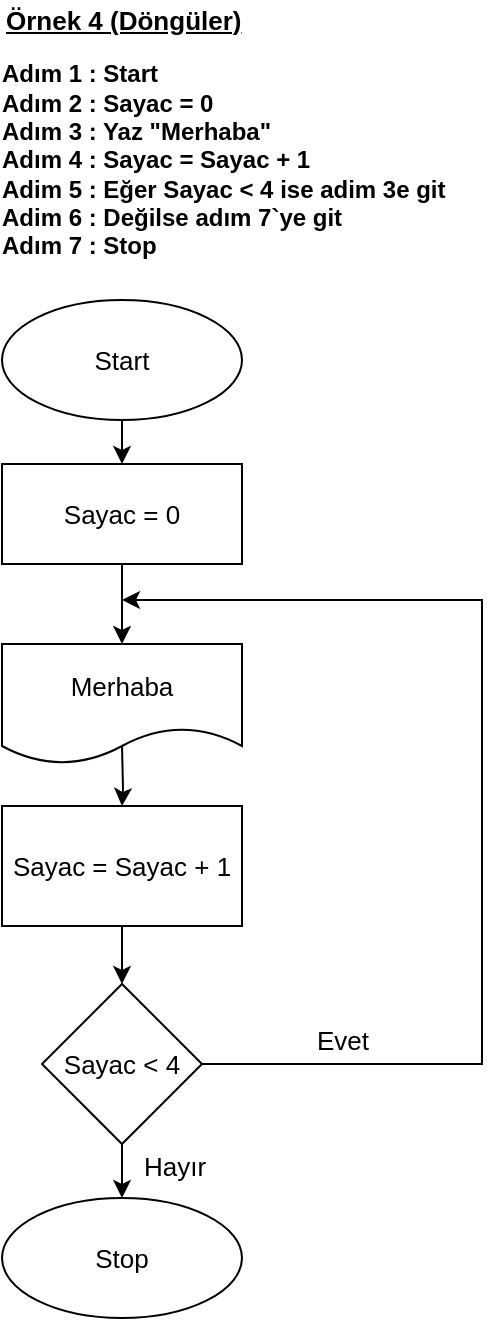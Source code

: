 <mxfile version="17.1.2" type="github">
  <diagram id="iyF59aCN2l73FjYA8MRB" name="Page-1">
    <mxGraphModel dx="420" dy="744" grid="1" gridSize="10" guides="1" tooltips="1" connect="1" arrows="1" fold="1" page="1" pageScale="1" pageWidth="850" pageHeight="1100" math="0" shadow="0">
      <root>
        <mxCell id="0" />
        <mxCell id="1" parent="0" />
        <mxCell id="tqMaTLOcbwpWtxWx3Lv_-1" value="Örnek 4 (Döngüler)&lt;br style=&quot;font-size: 13px;&quot;&gt;" style="text;html=1;align=left;verticalAlign=middle;resizable=0;points=[];autosize=1;strokeColor=none;fillColor=none;fontStyle=5;fontSize=13;" vertex="1" parent="1">
          <mxGeometry x="40" y="10" width="130" height="20" as="geometry" />
        </mxCell>
        <mxCell id="tqMaTLOcbwpWtxWx3Lv_-2" value="Adım 1 : Start&lt;br&gt;Adım 2 : Sayac = 0&lt;br&gt;Adım 3 : Yaz &quot;Merhaba&quot;&lt;br&gt;Adım 4 : Sayac = Sayac + 1&lt;br&gt;Adim 5 : Eğer Sayac &amp;lt; 4 ise adim 3e git&lt;br&gt;Adim 6 : Değilse adım 7`ye git&lt;br&gt;Adım 7 : Stop" style="text;html=1;align=left;verticalAlign=middle;resizable=0;points=[];autosize=1;strokeColor=none;fillColor=none;fontStyle=1;spacing=0;horizontal=1;" vertex="1" parent="1">
          <mxGeometry x="40" y="40" width="240" height="100" as="geometry" />
        </mxCell>
        <mxCell id="tqMaTLOcbwpWtxWx3Lv_-6" value="" style="edgeStyle=orthogonalEdgeStyle;rounded=0;orthogonalLoop=1;jettySize=auto;html=1;fontSize=13;" edge="1" parent="1" source="tqMaTLOcbwpWtxWx3Lv_-3" target="tqMaTLOcbwpWtxWx3Lv_-4">
          <mxGeometry relative="1" as="geometry" />
        </mxCell>
        <mxCell id="tqMaTLOcbwpWtxWx3Lv_-3" value="Start" style="ellipse;whiteSpace=wrap;html=1;fontSize=13;" vertex="1" parent="1">
          <mxGeometry x="40" y="160" width="120" height="60" as="geometry" />
        </mxCell>
        <mxCell id="tqMaTLOcbwpWtxWx3Lv_-8" value="" style="edgeStyle=orthogonalEdgeStyle;rounded=0;orthogonalLoop=1;jettySize=auto;html=1;fontSize=13;" edge="1" parent="1" source="tqMaTLOcbwpWtxWx3Lv_-4" target="tqMaTLOcbwpWtxWx3Lv_-7">
          <mxGeometry relative="1" as="geometry" />
        </mxCell>
        <mxCell id="tqMaTLOcbwpWtxWx3Lv_-4" value="Sayac = 0" style="rounded=0;whiteSpace=wrap;html=1;fontSize=13;" vertex="1" parent="1">
          <mxGeometry x="40" y="242" width="120" height="50" as="geometry" />
        </mxCell>
        <mxCell id="tqMaTLOcbwpWtxWx3Lv_-10" value="" style="edgeStyle=orthogonalEdgeStyle;rounded=0;orthogonalLoop=1;jettySize=auto;html=1;fontSize=13;" edge="1" parent="1" target="tqMaTLOcbwpWtxWx3Lv_-9">
          <mxGeometry relative="1" as="geometry">
            <mxPoint x="100" y="383" as="sourcePoint" />
          </mxGeometry>
        </mxCell>
        <mxCell id="tqMaTLOcbwpWtxWx3Lv_-7" value="Merhaba" style="shape=document;whiteSpace=wrap;html=1;boundedLbl=1;fontSize=13;rounded=0;" vertex="1" parent="1">
          <mxGeometry x="40" y="332" width="120" height="60" as="geometry" />
        </mxCell>
        <mxCell id="tqMaTLOcbwpWtxWx3Lv_-12" value="" style="edgeStyle=orthogonalEdgeStyle;rounded=0;orthogonalLoop=1;jettySize=auto;html=1;fontSize=13;" edge="1" parent="1" source="tqMaTLOcbwpWtxWx3Lv_-9" target="tqMaTLOcbwpWtxWx3Lv_-11">
          <mxGeometry relative="1" as="geometry" />
        </mxCell>
        <mxCell id="tqMaTLOcbwpWtxWx3Lv_-9" value="Sayac = Sayac + 1" style="whiteSpace=wrap;html=1;fontSize=13;rounded=0;" vertex="1" parent="1">
          <mxGeometry x="40" y="413" width="120" height="60" as="geometry" />
        </mxCell>
        <mxCell id="tqMaTLOcbwpWtxWx3Lv_-14" value="" style="edgeStyle=orthogonalEdgeStyle;rounded=0;orthogonalLoop=1;jettySize=auto;html=1;fontSize=13;" edge="1" parent="1" source="tqMaTLOcbwpWtxWx3Lv_-11" target="tqMaTLOcbwpWtxWx3Lv_-13">
          <mxGeometry relative="1" as="geometry" />
        </mxCell>
        <mxCell id="tqMaTLOcbwpWtxWx3Lv_-16" value="" style="edgeStyle=orthogonalEdgeStyle;rounded=0;orthogonalLoop=1;jettySize=auto;html=1;fontSize=13;" edge="1" parent="1" source="tqMaTLOcbwpWtxWx3Lv_-11">
          <mxGeometry relative="1" as="geometry">
            <mxPoint x="100" y="310" as="targetPoint" />
            <Array as="points">
              <mxPoint x="280" y="542" />
              <mxPoint x="280" y="310" />
              <mxPoint x="240" y="310" />
            </Array>
          </mxGeometry>
        </mxCell>
        <mxCell id="tqMaTLOcbwpWtxWx3Lv_-11" value="Sayac &amp;lt; 4" style="rhombus;whiteSpace=wrap;html=1;fontSize=13;rounded=0;" vertex="1" parent="1">
          <mxGeometry x="60" y="502" width="80" height="80" as="geometry" />
        </mxCell>
        <mxCell id="tqMaTLOcbwpWtxWx3Lv_-13" value="Stop" style="ellipse;whiteSpace=wrap;html=1;fontSize=13;rounded=0;" vertex="1" parent="1">
          <mxGeometry x="40" y="609" width="120" height="60" as="geometry" />
        </mxCell>
        <mxCell id="tqMaTLOcbwpWtxWx3Lv_-17" value="Evet" style="text;html=1;align=center;verticalAlign=middle;resizable=0;points=[];autosize=1;strokeColor=none;fillColor=none;fontSize=13;" vertex="1" parent="1">
          <mxGeometry x="190" y="520" width="40" height="20" as="geometry" />
        </mxCell>
        <mxCell id="tqMaTLOcbwpWtxWx3Lv_-18" value="Hayır" style="text;html=1;align=center;verticalAlign=middle;resizable=0;points=[];autosize=1;strokeColor=none;fillColor=none;fontSize=13;" vertex="1" parent="1">
          <mxGeometry x="101" y="583" width="50" height="20" as="geometry" />
        </mxCell>
      </root>
    </mxGraphModel>
  </diagram>
</mxfile>
